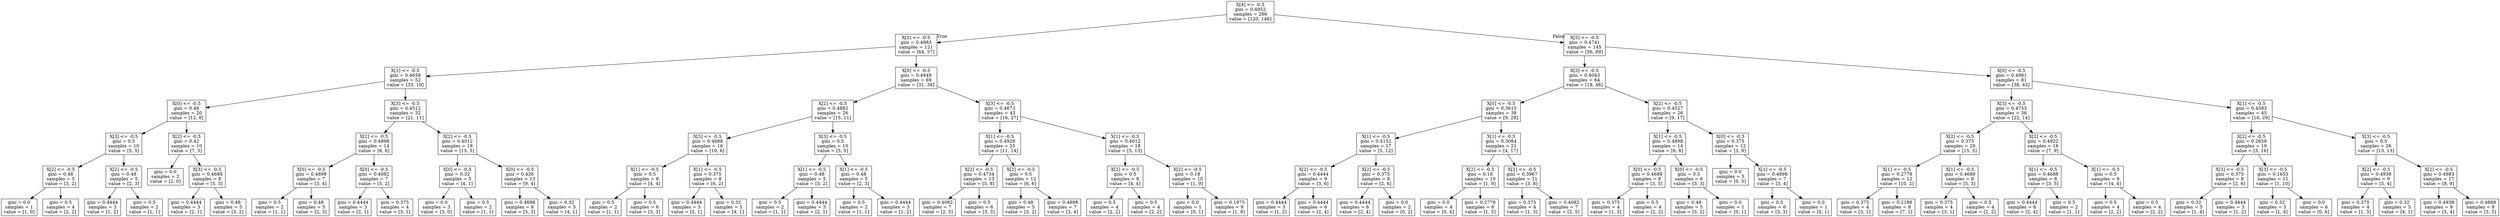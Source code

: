 digraph Tree {
node [shape=box] ;
0 [label="X[4] <= -0.5\ngini = 0.4952\nsamples = 266\nvalue = [120, 146]"] ;
1 [label="X[5] <= -0.5\ngini = 0.4983\nsamples = 121\nvalue = [64, 57]"] ;
0 -> 1 [labeldistance=2.5, labelangle=45, headlabel="True"] ;
2 [label="X[1] <= -0.5\ngini = 0.4638\nsamples = 52\nvalue = [33, 19]"] ;
1 -> 2 ;
3 [label="X[0] <= -0.5\ngini = 0.48\nsamples = 20\nvalue = [12, 8]"] ;
2 -> 3 ;
4 [label="X[3] <= -0.5\ngini = 0.5\nsamples = 10\nvalue = [5, 5]"] ;
3 -> 4 ;
5 [label="X[2] <= -0.5\ngini = 0.48\nsamples = 5\nvalue = [3, 2]"] ;
4 -> 5 ;
6 [label="gini = 0.0\nsamples = 1\nvalue = [1, 0]"] ;
5 -> 6 ;
7 [label="gini = 0.5\nsamples = 4\nvalue = [2, 2]"] ;
5 -> 7 ;
8 [label="X[2] <= -0.5\ngini = 0.48\nsamples = 5\nvalue = [2, 3]"] ;
4 -> 8 ;
9 [label="gini = 0.4444\nsamples = 3\nvalue = [1, 2]"] ;
8 -> 9 ;
10 [label="gini = 0.5\nsamples = 2\nvalue = [1, 1]"] ;
8 -> 10 ;
11 [label="X[2] <= -0.5\ngini = 0.42\nsamples = 10\nvalue = [7, 3]"] ;
3 -> 11 ;
12 [label="gini = 0.0\nsamples = 2\nvalue = [2, 0]"] ;
11 -> 12 ;
13 [label="X[3] <= -0.5\ngini = 0.4688\nsamples = 8\nvalue = [5, 3]"] ;
11 -> 13 ;
14 [label="gini = 0.4444\nsamples = 3\nvalue = [2, 1]"] ;
13 -> 14 ;
15 [label="gini = 0.48\nsamples = 5\nvalue = [3, 2]"] ;
13 -> 15 ;
16 [label="X[3] <= -0.5\ngini = 0.4512\nsamples = 32\nvalue = [21, 11]"] ;
2 -> 16 ;
17 [label="X[2] <= -0.5\ngini = 0.4898\nsamples = 14\nvalue = [8, 6]"] ;
16 -> 17 ;
18 [label="X[0] <= -0.5\ngini = 0.4898\nsamples = 7\nvalue = [3, 4]"] ;
17 -> 18 ;
19 [label="gini = 0.5\nsamples = 2\nvalue = [1, 1]"] ;
18 -> 19 ;
20 [label="gini = 0.48\nsamples = 5\nvalue = [2, 3]"] ;
18 -> 20 ;
21 [label="X[0] <= -0.5\ngini = 0.4082\nsamples = 7\nvalue = [5, 2]"] ;
17 -> 21 ;
22 [label="gini = 0.4444\nsamples = 3\nvalue = [2, 1]"] ;
21 -> 22 ;
23 [label="gini = 0.375\nsamples = 4\nvalue = [3, 1]"] ;
21 -> 23 ;
24 [label="X[2] <= -0.5\ngini = 0.4012\nsamples = 18\nvalue = [13, 5]"] ;
16 -> 24 ;
25 [label="X[0] <= -0.5\ngini = 0.32\nsamples = 5\nvalue = [4, 1]"] ;
24 -> 25 ;
26 [label="gini = 0.0\nsamples = 3\nvalue = [3, 0]"] ;
25 -> 26 ;
27 [label="gini = 0.5\nsamples = 2\nvalue = [1, 1]"] ;
25 -> 27 ;
28 [label="X[0] <= -0.5\ngini = 0.426\nsamples = 13\nvalue = [9, 4]"] ;
24 -> 28 ;
29 [label="gini = 0.4688\nsamples = 8\nvalue = [5, 3]"] ;
28 -> 29 ;
30 [label="gini = 0.32\nsamples = 5\nvalue = [4, 1]"] ;
28 -> 30 ;
31 [label="X[0] <= -0.5\ngini = 0.4949\nsamples = 69\nvalue = [31, 38]"] ;
1 -> 31 ;
32 [label="X[2] <= -0.5\ngini = 0.4882\nsamples = 26\nvalue = [15, 11]"] ;
31 -> 32 ;
33 [label="X[3] <= -0.5\ngini = 0.4688\nsamples = 16\nvalue = [10, 6]"] ;
32 -> 33 ;
34 [label="X[1] <= -0.5\ngini = 0.5\nsamples = 8\nvalue = [4, 4]"] ;
33 -> 34 ;
35 [label="gini = 0.5\nsamples = 2\nvalue = [1, 1]"] ;
34 -> 35 ;
36 [label="gini = 0.5\nsamples = 6\nvalue = [3, 3]"] ;
34 -> 36 ;
37 [label="X[1] <= -0.5\ngini = 0.375\nsamples = 8\nvalue = [6, 2]"] ;
33 -> 37 ;
38 [label="gini = 0.4444\nsamples = 3\nvalue = [2, 1]"] ;
37 -> 38 ;
39 [label="gini = 0.32\nsamples = 5\nvalue = [4, 1]"] ;
37 -> 39 ;
40 [label="X[3] <= -0.5\ngini = 0.5\nsamples = 10\nvalue = [5, 5]"] ;
32 -> 40 ;
41 [label="X[1] <= -0.5\ngini = 0.48\nsamples = 5\nvalue = [3, 2]"] ;
40 -> 41 ;
42 [label="gini = 0.5\nsamples = 2\nvalue = [1, 1]"] ;
41 -> 42 ;
43 [label="gini = 0.4444\nsamples = 3\nvalue = [2, 1]"] ;
41 -> 43 ;
44 [label="X[1] <= -0.5\ngini = 0.48\nsamples = 5\nvalue = [2, 3]"] ;
40 -> 44 ;
45 [label="gini = 0.5\nsamples = 2\nvalue = [1, 1]"] ;
44 -> 45 ;
46 [label="gini = 0.4444\nsamples = 3\nvalue = [1, 2]"] ;
44 -> 46 ;
47 [label="X[3] <= -0.5\ngini = 0.4673\nsamples = 43\nvalue = [16, 27]"] ;
31 -> 47 ;
48 [label="X[1] <= -0.5\ngini = 0.4928\nsamples = 25\nvalue = [11, 14]"] ;
47 -> 48 ;
49 [label="X[2] <= -0.5\ngini = 0.4734\nsamples = 13\nvalue = [5, 8]"] ;
48 -> 49 ;
50 [label="gini = 0.4082\nsamples = 7\nvalue = [2, 5]"] ;
49 -> 50 ;
51 [label="gini = 0.5\nsamples = 6\nvalue = [3, 3]"] ;
49 -> 51 ;
52 [label="X[2] <= -0.5\ngini = 0.5\nsamples = 12\nvalue = [6, 6]"] ;
48 -> 52 ;
53 [label="gini = 0.48\nsamples = 5\nvalue = [3, 2]"] ;
52 -> 53 ;
54 [label="gini = 0.4898\nsamples = 7\nvalue = [3, 4]"] ;
52 -> 54 ;
55 [label="X[1] <= -0.5\ngini = 0.4012\nsamples = 18\nvalue = [5, 13]"] ;
47 -> 55 ;
56 [label="X[2] <= -0.5\ngini = 0.5\nsamples = 8\nvalue = [4, 4]"] ;
55 -> 56 ;
57 [label="gini = 0.5\nsamples = 4\nvalue = [2, 2]"] ;
56 -> 57 ;
58 [label="gini = 0.5\nsamples = 4\nvalue = [2, 2]"] ;
56 -> 58 ;
59 [label="X[2] <= -0.5\ngini = 0.18\nsamples = 10\nvalue = [1, 9]"] ;
55 -> 59 ;
60 [label="gini = 0.0\nsamples = 1\nvalue = [0, 1]"] ;
59 -> 60 ;
61 [label="gini = 0.1975\nsamples = 9\nvalue = [1, 8]"] ;
59 -> 61 ;
62 [label="X[5] <= -0.5\ngini = 0.4741\nsamples = 145\nvalue = [56, 89]"] ;
0 -> 62 [labeldistance=2.5, labelangle=-45, headlabel="False"] ;
63 [label="X[3] <= -0.5\ngini = 0.4043\nsamples = 64\nvalue = [18, 46]"] ;
62 -> 63 ;
64 [label="X[0] <= -0.5\ngini = 0.3615\nsamples = 38\nvalue = [9, 29]"] ;
63 -> 64 ;
65 [label="X[1] <= -0.5\ngini = 0.4152\nsamples = 17\nvalue = [5, 12]"] ;
64 -> 65 ;
66 [label="X[2] <= -0.5\ngini = 0.4444\nsamples = 9\nvalue = [3, 6]"] ;
65 -> 66 ;
67 [label="gini = 0.4444\nsamples = 3\nvalue = [1, 2]"] ;
66 -> 67 ;
68 [label="gini = 0.4444\nsamples = 6\nvalue = [2, 4]"] ;
66 -> 68 ;
69 [label="X[2] <= -0.5\ngini = 0.375\nsamples = 8\nvalue = [2, 6]"] ;
65 -> 69 ;
70 [label="gini = 0.4444\nsamples = 6\nvalue = [2, 4]"] ;
69 -> 70 ;
71 [label="gini = 0.0\nsamples = 2\nvalue = [0, 2]"] ;
69 -> 71 ;
72 [label="X[1] <= -0.5\ngini = 0.3084\nsamples = 21\nvalue = [4, 17]"] ;
64 -> 72 ;
73 [label="X[2] <= -0.5\ngini = 0.18\nsamples = 10\nvalue = [1, 9]"] ;
72 -> 73 ;
74 [label="gini = 0.0\nsamples = 4\nvalue = [0, 4]"] ;
73 -> 74 ;
75 [label="gini = 0.2778\nsamples = 6\nvalue = [1, 5]"] ;
73 -> 75 ;
76 [label="X[2] <= -0.5\ngini = 0.3967\nsamples = 11\nvalue = [3, 8]"] ;
72 -> 76 ;
77 [label="gini = 0.375\nsamples = 4\nvalue = [1, 3]"] ;
76 -> 77 ;
78 [label="gini = 0.4082\nsamples = 7\nvalue = [2, 5]"] ;
76 -> 78 ;
79 [label="X[2] <= -0.5\ngini = 0.4527\nsamples = 26\nvalue = [9, 17]"] ;
63 -> 79 ;
80 [label="X[1] <= -0.5\ngini = 0.4898\nsamples = 14\nvalue = [6, 8]"] ;
79 -> 80 ;
81 [label="X[0] <= -0.5\ngini = 0.4688\nsamples = 8\nvalue = [3, 5]"] ;
80 -> 81 ;
82 [label="gini = 0.375\nsamples = 4\nvalue = [1, 3]"] ;
81 -> 82 ;
83 [label="gini = 0.5\nsamples = 4\nvalue = [2, 2]"] ;
81 -> 83 ;
84 [label="X[0] <= -0.5\ngini = 0.5\nsamples = 6\nvalue = [3, 3]"] ;
80 -> 84 ;
85 [label="gini = 0.48\nsamples = 5\nvalue = [3, 2]"] ;
84 -> 85 ;
86 [label="gini = 0.0\nsamples = 1\nvalue = [0, 1]"] ;
84 -> 86 ;
87 [label="X[0] <= -0.5\ngini = 0.375\nsamples = 12\nvalue = [3, 9]"] ;
79 -> 87 ;
88 [label="gini = 0.0\nsamples = 5\nvalue = [0, 5]"] ;
87 -> 88 ;
89 [label="X[1] <= -0.5\ngini = 0.4898\nsamples = 7\nvalue = [3, 4]"] ;
87 -> 89 ;
90 [label="gini = 0.5\nsamples = 6\nvalue = [3, 3]"] ;
89 -> 90 ;
91 [label="gini = 0.0\nsamples = 1\nvalue = [0, 1]"] ;
89 -> 91 ;
92 [label="X[0] <= -0.5\ngini = 0.4981\nsamples = 81\nvalue = [38, 43]"] ;
62 -> 92 ;
93 [label="X[3] <= -0.5\ngini = 0.4753\nsamples = 36\nvalue = [22, 14]"] ;
92 -> 93 ;
94 [label="X[2] <= -0.5\ngini = 0.375\nsamples = 20\nvalue = [15, 5]"] ;
93 -> 94 ;
95 [label="X[1] <= -0.5\ngini = 0.2778\nsamples = 12\nvalue = [10, 2]"] ;
94 -> 95 ;
96 [label="gini = 0.375\nsamples = 4\nvalue = [3, 1]"] ;
95 -> 96 ;
97 [label="gini = 0.2188\nsamples = 8\nvalue = [7, 1]"] ;
95 -> 97 ;
98 [label="X[1] <= -0.5\ngini = 0.4688\nsamples = 8\nvalue = [5, 3]"] ;
94 -> 98 ;
99 [label="gini = 0.375\nsamples = 4\nvalue = [3, 1]"] ;
98 -> 99 ;
100 [label="gini = 0.5\nsamples = 4\nvalue = [2, 2]"] ;
98 -> 100 ;
101 [label="X[2] <= -0.5\ngini = 0.4922\nsamples = 16\nvalue = [7, 9]"] ;
93 -> 101 ;
102 [label="X[1] <= -0.5\ngini = 0.4688\nsamples = 8\nvalue = [3, 5]"] ;
101 -> 102 ;
103 [label="gini = 0.4444\nsamples = 6\nvalue = [2, 4]"] ;
102 -> 103 ;
104 [label="gini = 0.5\nsamples = 2\nvalue = [1, 1]"] ;
102 -> 104 ;
105 [label="X[1] <= -0.5\ngini = 0.5\nsamples = 8\nvalue = [4, 4]"] ;
101 -> 105 ;
106 [label="gini = 0.5\nsamples = 4\nvalue = [2, 2]"] ;
105 -> 106 ;
107 [label="gini = 0.5\nsamples = 4\nvalue = [2, 2]"] ;
105 -> 107 ;
108 [label="X[1] <= -0.5\ngini = 0.4583\nsamples = 45\nvalue = [16, 29]"] ;
92 -> 108 ;
109 [label="X[2] <= -0.5\ngini = 0.2659\nsamples = 19\nvalue = [3, 16]"] ;
108 -> 109 ;
110 [label="X[3] <= -0.5\ngini = 0.375\nsamples = 8\nvalue = [2, 6]"] ;
109 -> 110 ;
111 [label="gini = 0.32\nsamples = 5\nvalue = [1, 4]"] ;
110 -> 111 ;
112 [label="gini = 0.4444\nsamples = 3\nvalue = [1, 2]"] ;
110 -> 112 ;
113 [label="X[3] <= -0.5\ngini = 0.1653\nsamples = 11\nvalue = [1, 10]"] ;
109 -> 113 ;
114 [label="gini = 0.32\nsamples = 5\nvalue = [1, 4]"] ;
113 -> 114 ;
115 [label="gini = 0.0\nsamples = 6\nvalue = [0, 6]"] ;
113 -> 115 ;
116 [label="X[3] <= -0.5\ngini = 0.5\nsamples = 26\nvalue = [13, 13]"] ;
108 -> 116 ;
117 [label="X[2] <= -0.5\ngini = 0.4938\nsamples = 9\nvalue = [5, 4]"] ;
116 -> 117 ;
118 [label="gini = 0.375\nsamples = 4\nvalue = [1, 3]"] ;
117 -> 118 ;
119 [label="gini = 0.32\nsamples = 5\nvalue = [4, 1]"] ;
117 -> 119 ;
120 [label="X[2] <= -0.5\ngini = 0.4983\nsamples = 17\nvalue = [8, 9]"] ;
116 -> 120 ;
121 [label="gini = 0.4938\nsamples = 9\nvalue = [5, 4]"] ;
120 -> 121 ;
122 [label="gini = 0.4688\nsamples = 8\nvalue = [3, 5]"] ;
120 -> 122 ;
}